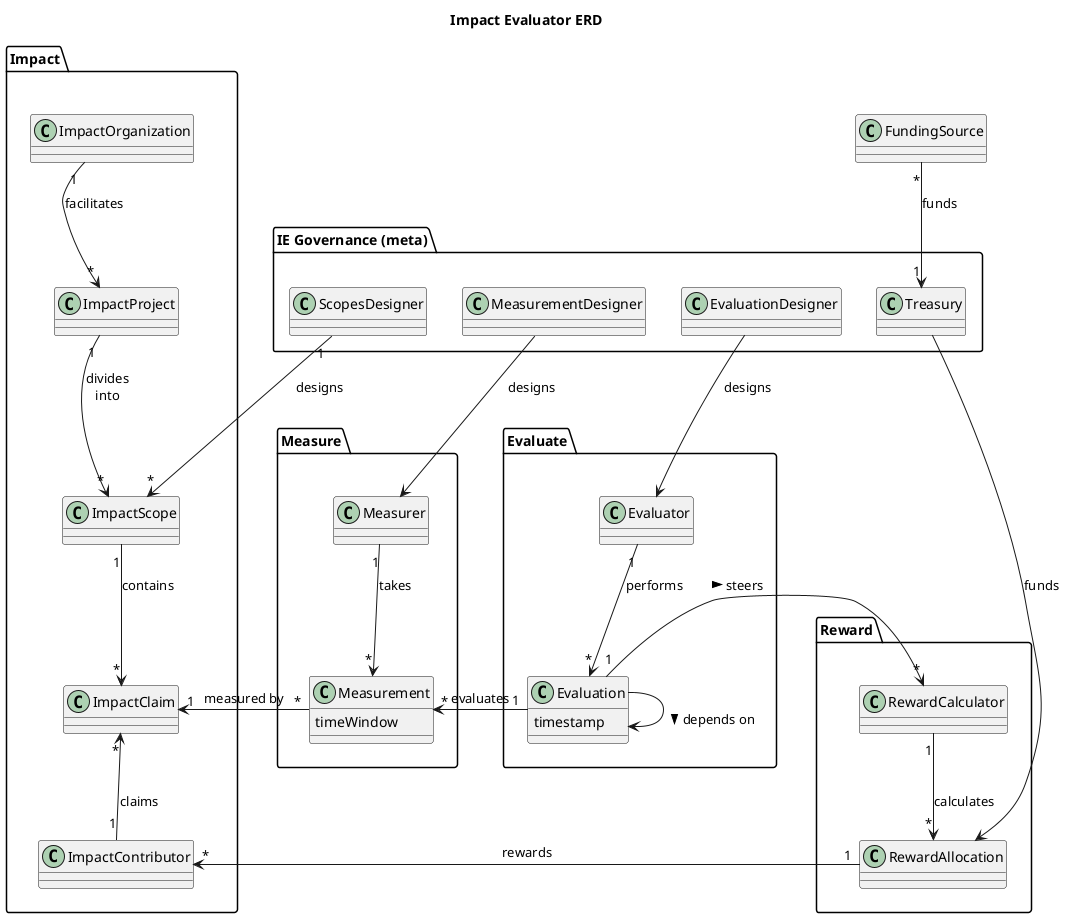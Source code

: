 @startuml "Impact Evaluator ERD"
title "Impact Evaluator ERD"

'skinparam linetype ortho

package "IE Governance (meta)" as IEGovernance {
    class ScopesDesigner {}
    class MeasurementDesigner {}
    class EvaluationDesigner {}
    class Treasury {}

    'ScopesDesigner -d[hidden]-> MeasurementDesigner
    MeasurementDesigner -r[hidden]-> EvaluationDesigner
    EvaluationDesigner -r[hidden]-> Treasury
}

package Impact {
    class ImpactOrganization {}
    class ImpactProject {}
    class ImpactScope {}
    class ImpactClaim {}
    class ImpactContributor {}

    ImpactOrganization "1" -d-> "*" ImpactProject : facilitates
    ImpactProject "1" -d-> "*" ImpactScope : divides\ninto
    ImpactScope "1" -d-> "*" ImpactClaim : contains
    ImpactContributor "1" -u-> "*" ImpactClaim : claims
}

package Measure {
    class Measurement {
        timeWindow
    }
    class Measurer {}

    Measurement "*" -l-> "1" ImpactClaim : measured by
    Measurer "1" --> "*" Measurement : takes
}

package Evaluate {
    class Evaluation {
        timestamp
    }
    class Evaluator {}

    Evaluator "1" -d-> "*" Evaluation : performs
    Evaluation "1" -l-> "*" Measurement : evaluates
    Evaluation --> Evaluation : "\n> depends on"
}

package Reward {
    class RewardCalculator {}
    class RewardAllocation {}

    RewardCalculator "1" --> "*" RewardAllocation : calculates
}

Impact -r[hidden]--> Measure
Evaluate -r[hidden]--> Reward
Measurement -r[hidden]--> Evaluation
Evaluation -r[hidden]--> RewardCalculator

ScopesDesigner "1" --> "*" ImpactScope : designs
Treasury -r--> RewardAllocation : funds
MeasurementDesigner --> Measurer : designs
EvaluationDesigner --> Evaluator : designs
Evaluation "1" -r-> "*" RewardCalculator : steers >
RewardAllocation "1" --[norank]-> "*" ImpactContributor : rewards

FundingSource "*" -d-> "1" Treasury : funds

@enduml
